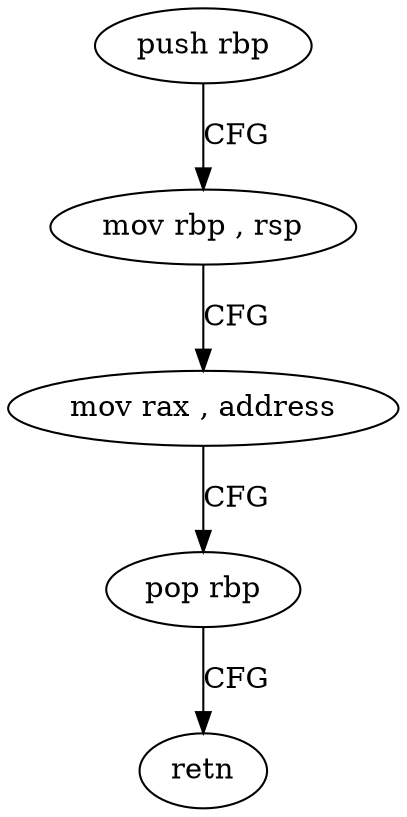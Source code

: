 digraph "func" {
"4324144" [label = "push rbp" ]
"4324145" [label = "mov rbp , rsp" ]
"4324148" [label = "mov rax , address" ]
"4324155" [label = "pop rbp" ]
"4324156" [label = "retn" ]
"4324144" -> "4324145" [ label = "CFG" ]
"4324145" -> "4324148" [ label = "CFG" ]
"4324148" -> "4324155" [ label = "CFG" ]
"4324155" -> "4324156" [ label = "CFG" ]
}
